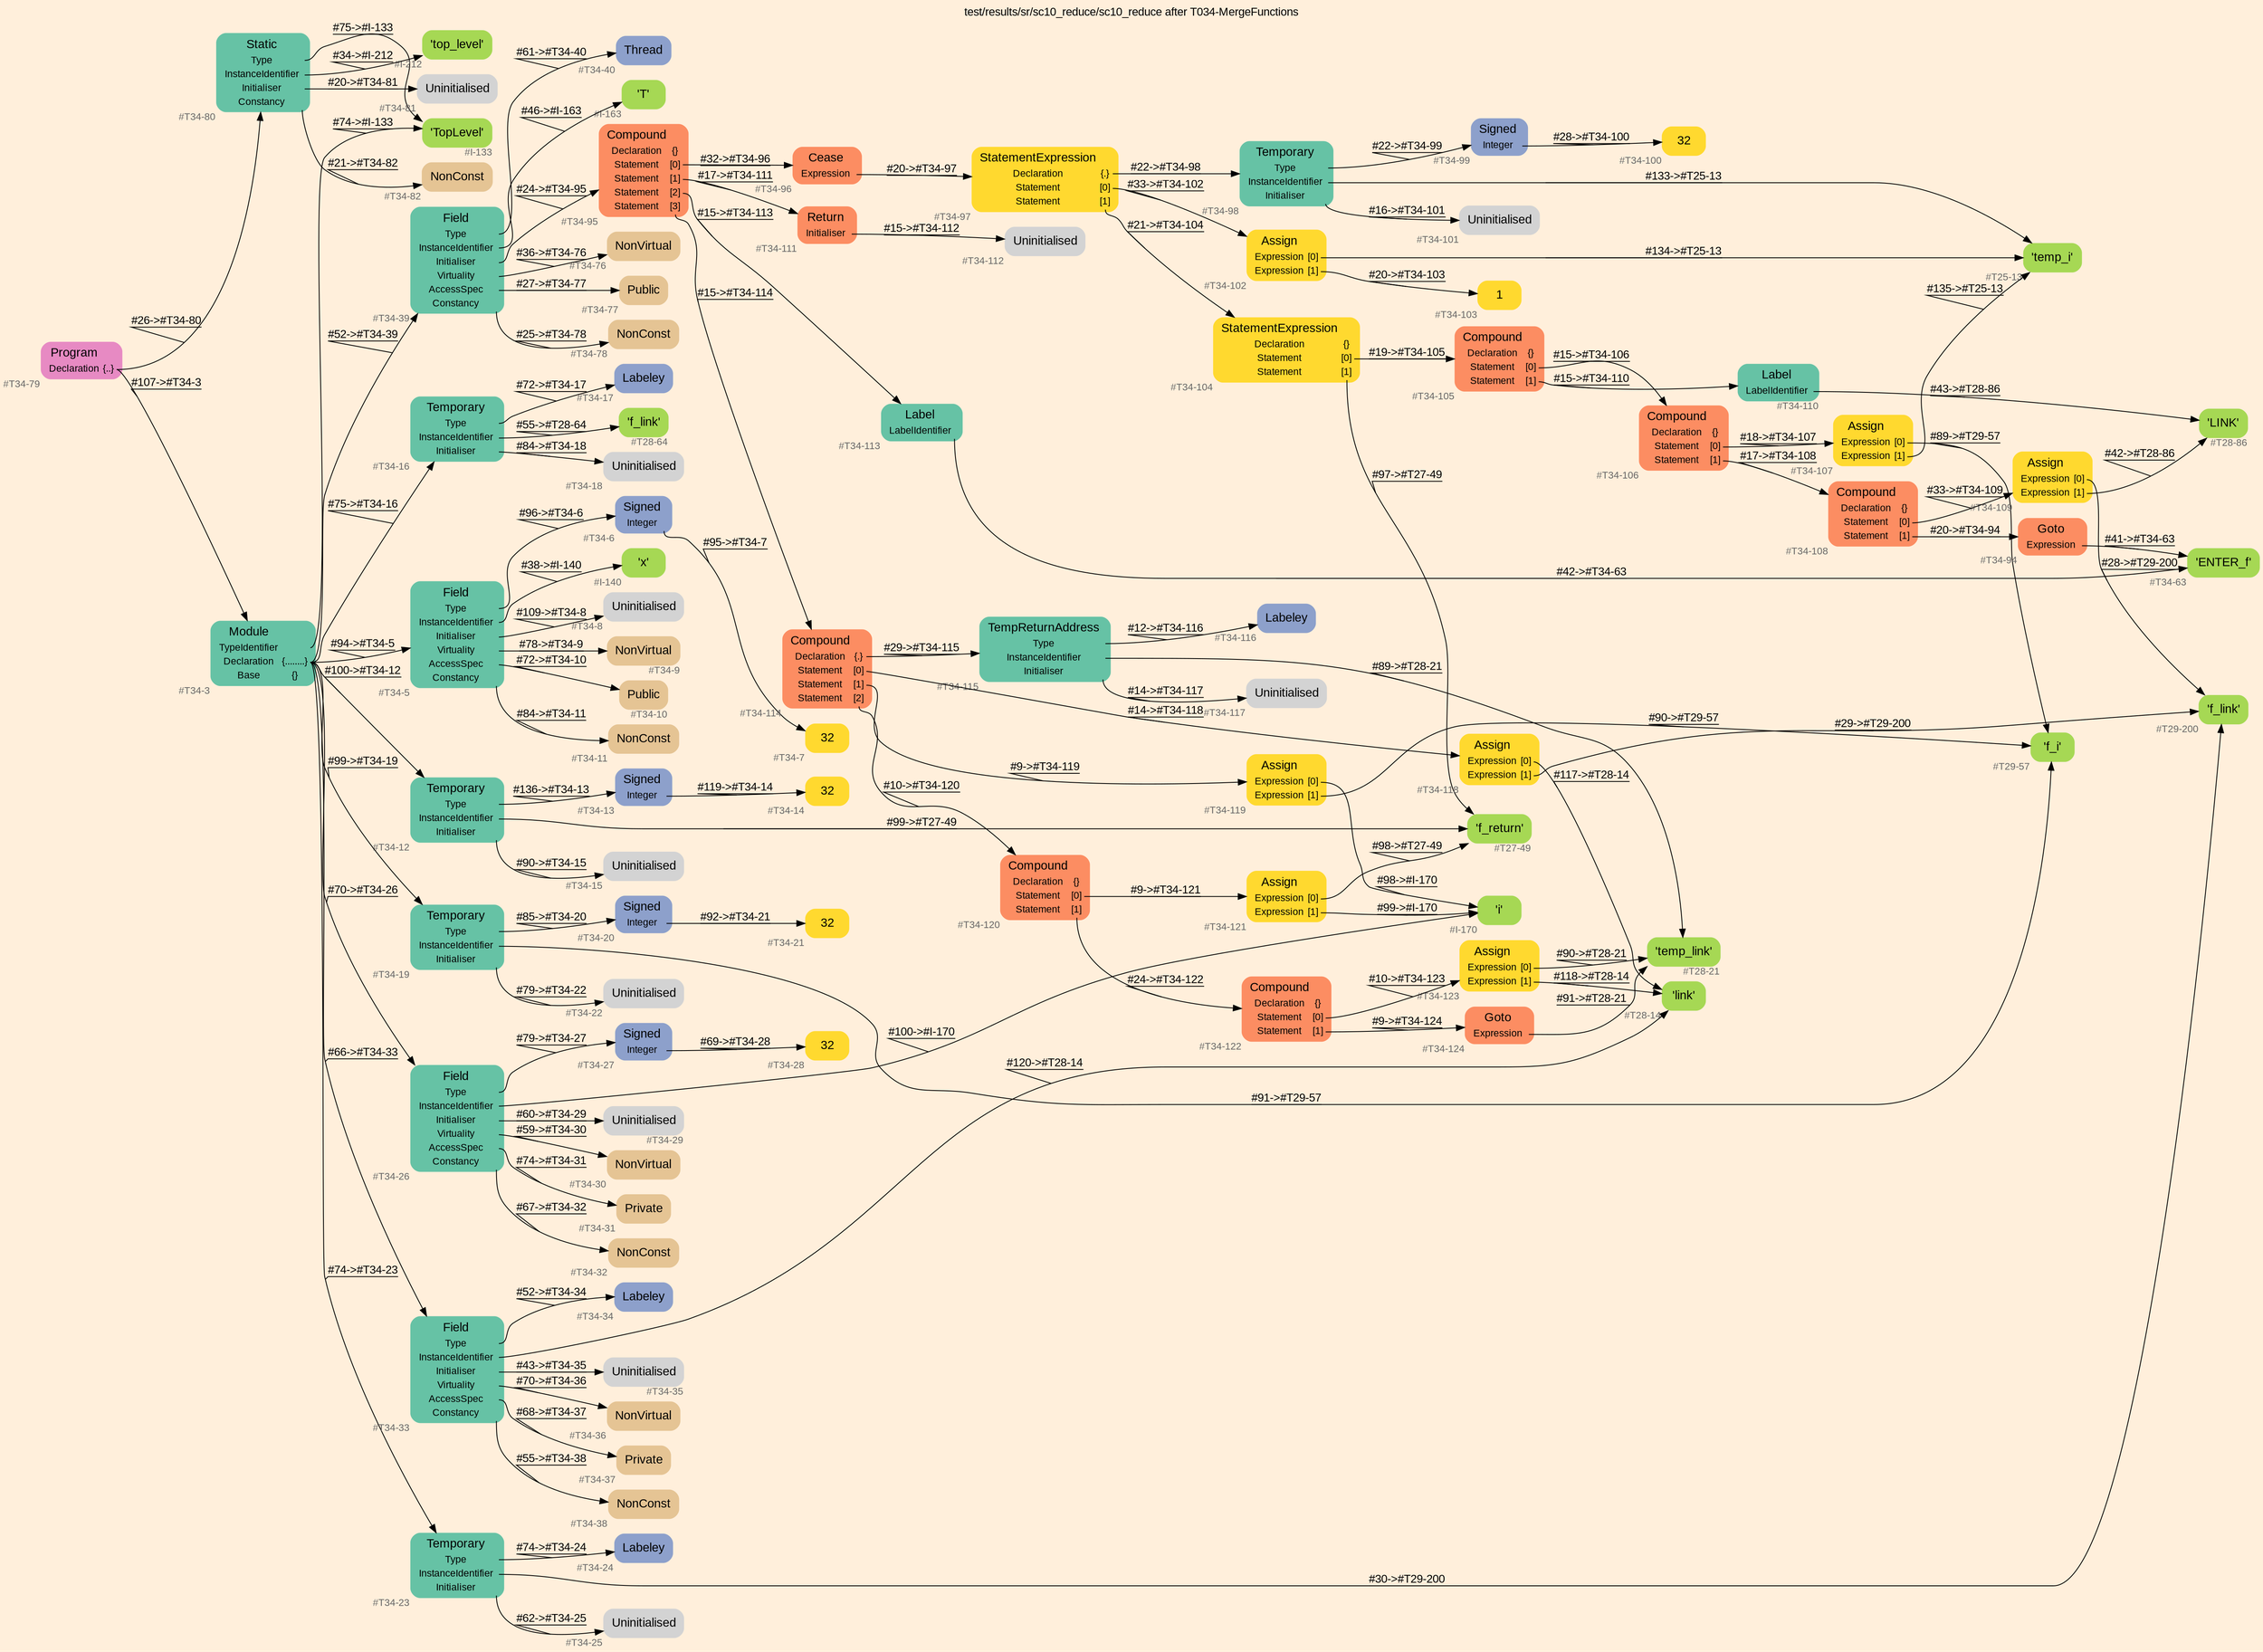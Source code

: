 digraph "test/results/sr/sc10_reduce/sc10_reduce after T034-MergeFunctions" {
label = "test/results/sr/sc10_reduce/sc10_reduce after T034-MergeFunctions"
labelloc = t
graph [
    rankdir = "LR"
    ranksep = 0.3
    bgcolor = antiquewhite1
    color = black
    fontcolor = black
    fontname = "Arial"
];
node [
    fontname = "Arial"
];
edge [
    fontname = "Arial"
];

// -------------------- node figure --------------------
// -------- block #T34-79 ----------
"#T34-79" [
    fillcolor = "/set28/4"
    xlabel = "#T34-79"
    fontsize = "12"
    fontcolor = grey40
    shape = "plaintext"
    label = <<TABLE BORDER="0" CELLBORDER="0" CELLSPACING="0">
     <TR><TD><FONT COLOR="black" POINT-SIZE="15">Program</FONT></TD></TR>
     <TR><TD><FONT COLOR="black" POINT-SIZE="12">Declaration</FONT></TD><TD PORT="port0"><FONT COLOR="black" POINT-SIZE="12">{..}</FONT></TD></TR>
    </TABLE>>
    style = "rounded,filled"
];

// -------- block #T34-3 ----------
"#T34-3" [
    fillcolor = "/set28/1"
    xlabel = "#T34-3"
    fontsize = "12"
    fontcolor = grey40
    shape = "plaintext"
    label = <<TABLE BORDER="0" CELLBORDER="0" CELLSPACING="0">
     <TR><TD><FONT COLOR="black" POINT-SIZE="15">Module</FONT></TD></TR>
     <TR><TD><FONT COLOR="black" POINT-SIZE="12">TypeIdentifier</FONT></TD><TD PORT="port0"></TD></TR>
     <TR><TD><FONT COLOR="black" POINT-SIZE="12">Declaration</FONT></TD><TD PORT="port1"><FONT COLOR="black" POINT-SIZE="12">{........}</FONT></TD></TR>
     <TR><TD><FONT COLOR="black" POINT-SIZE="12">Base</FONT></TD><TD PORT="port2"><FONT COLOR="black" POINT-SIZE="12">{}</FONT></TD></TR>
    </TABLE>>
    style = "rounded,filled"
];

// -------- block #I-133 ----------
"#I-133" [
    fillcolor = "/set28/5"
    xlabel = "#I-133"
    fontsize = "12"
    fontcolor = grey40
    shape = "plaintext"
    label = <<TABLE BORDER="0" CELLBORDER="0" CELLSPACING="0">
     <TR><TD><FONT COLOR="black" POINT-SIZE="15">'TopLevel'</FONT></TD></TR>
    </TABLE>>
    style = "rounded,filled"
];

// -------- block #T34-5 ----------
"#T34-5" [
    fillcolor = "/set28/1"
    xlabel = "#T34-5"
    fontsize = "12"
    fontcolor = grey40
    shape = "plaintext"
    label = <<TABLE BORDER="0" CELLBORDER="0" CELLSPACING="0">
     <TR><TD><FONT COLOR="black" POINT-SIZE="15">Field</FONT></TD></TR>
     <TR><TD><FONT COLOR="black" POINT-SIZE="12">Type</FONT></TD><TD PORT="port0"></TD></TR>
     <TR><TD><FONT COLOR="black" POINT-SIZE="12">InstanceIdentifier</FONT></TD><TD PORT="port1"></TD></TR>
     <TR><TD><FONT COLOR="black" POINT-SIZE="12">Initialiser</FONT></TD><TD PORT="port2"></TD></TR>
     <TR><TD><FONT COLOR="black" POINT-SIZE="12">Virtuality</FONT></TD><TD PORT="port3"></TD></TR>
     <TR><TD><FONT COLOR="black" POINT-SIZE="12">AccessSpec</FONT></TD><TD PORT="port4"></TD></TR>
     <TR><TD><FONT COLOR="black" POINT-SIZE="12">Constancy</FONT></TD><TD PORT="port5"></TD></TR>
    </TABLE>>
    style = "rounded,filled"
];

// -------- block #T34-6 ----------
"#T34-6" [
    fillcolor = "/set28/3"
    xlabel = "#T34-6"
    fontsize = "12"
    fontcolor = grey40
    shape = "plaintext"
    label = <<TABLE BORDER="0" CELLBORDER="0" CELLSPACING="0">
     <TR><TD><FONT COLOR="black" POINT-SIZE="15">Signed</FONT></TD></TR>
     <TR><TD><FONT COLOR="black" POINT-SIZE="12">Integer</FONT></TD><TD PORT="port0"></TD></TR>
    </TABLE>>
    style = "rounded,filled"
];

// -------- block #T34-7 ----------
"#T34-7" [
    fillcolor = "/set28/6"
    xlabel = "#T34-7"
    fontsize = "12"
    fontcolor = grey40
    shape = "plaintext"
    label = <<TABLE BORDER="0" CELLBORDER="0" CELLSPACING="0">
     <TR><TD><FONT COLOR="black" POINT-SIZE="15">32</FONT></TD></TR>
    </TABLE>>
    style = "rounded,filled"
];

// -------- block #I-140 ----------
"#I-140" [
    fillcolor = "/set28/5"
    xlabel = "#I-140"
    fontsize = "12"
    fontcolor = grey40
    shape = "plaintext"
    label = <<TABLE BORDER="0" CELLBORDER="0" CELLSPACING="0">
     <TR><TD><FONT COLOR="black" POINT-SIZE="15">'x'</FONT></TD></TR>
    </TABLE>>
    style = "rounded,filled"
];

// -------- block #T34-8 ----------
"#T34-8" [
    xlabel = "#T34-8"
    fontsize = "12"
    fontcolor = grey40
    shape = "plaintext"
    label = <<TABLE BORDER="0" CELLBORDER="0" CELLSPACING="0">
     <TR><TD><FONT COLOR="black" POINT-SIZE="15">Uninitialised</FONT></TD></TR>
    </TABLE>>
    style = "rounded,filled"
];

// -------- block #T34-9 ----------
"#T34-9" [
    fillcolor = "/set28/7"
    xlabel = "#T34-9"
    fontsize = "12"
    fontcolor = grey40
    shape = "plaintext"
    label = <<TABLE BORDER="0" CELLBORDER="0" CELLSPACING="0">
     <TR><TD><FONT COLOR="black" POINT-SIZE="15">NonVirtual</FONT></TD></TR>
    </TABLE>>
    style = "rounded,filled"
];

// -------- block #T34-10 ----------
"#T34-10" [
    fillcolor = "/set28/7"
    xlabel = "#T34-10"
    fontsize = "12"
    fontcolor = grey40
    shape = "plaintext"
    label = <<TABLE BORDER="0" CELLBORDER="0" CELLSPACING="0">
     <TR><TD><FONT COLOR="black" POINT-SIZE="15">Public</FONT></TD></TR>
    </TABLE>>
    style = "rounded,filled"
];

// -------- block #T34-11 ----------
"#T34-11" [
    fillcolor = "/set28/7"
    xlabel = "#T34-11"
    fontsize = "12"
    fontcolor = grey40
    shape = "plaintext"
    label = <<TABLE BORDER="0" CELLBORDER="0" CELLSPACING="0">
     <TR><TD><FONT COLOR="black" POINT-SIZE="15">NonConst</FONT></TD></TR>
    </TABLE>>
    style = "rounded,filled"
];

// -------- block #T34-12 ----------
"#T34-12" [
    fillcolor = "/set28/1"
    xlabel = "#T34-12"
    fontsize = "12"
    fontcolor = grey40
    shape = "plaintext"
    label = <<TABLE BORDER="0" CELLBORDER="0" CELLSPACING="0">
     <TR><TD><FONT COLOR="black" POINT-SIZE="15">Temporary</FONT></TD></TR>
     <TR><TD><FONT COLOR="black" POINT-SIZE="12">Type</FONT></TD><TD PORT="port0"></TD></TR>
     <TR><TD><FONT COLOR="black" POINT-SIZE="12">InstanceIdentifier</FONT></TD><TD PORT="port1"></TD></TR>
     <TR><TD><FONT COLOR="black" POINT-SIZE="12">Initialiser</FONT></TD><TD PORT="port2"></TD></TR>
    </TABLE>>
    style = "rounded,filled"
];

// -------- block #T34-13 ----------
"#T34-13" [
    fillcolor = "/set28/3"
    xlabel = "#T34-13"
    fontsize = "12"
    fontcolor = grey40
    shape = "plaintext"
    label = <<TABLE BORDER="0" CELLBORDER="0" CELLSPACING="0">
     <TR><TD><FONT COLOR="black" POINT-SIZE="15">Signed</FONT></TD></TR>
     <TR><TD><FONT COLOR="black" POINT-SIZE="12">Integer</FONT></TD><TD PORT="port0"></TD></TR>
    </TABLE>>
    style = "rounded,filled"
];

// -------- block #T34-14 ----------
"#T34-14" [
    fillcolor = "/set28/6"
    xlabel = "#T34-14"
    fontsize = "12"
    fontcolor = grey40
    shape = "plaintext"
    label = <<TABLE BORDER="0" CELLBORDER="0" CELLSPACING="0">
     <TR><TD><FONT COLOR="black" POINT-SIZE="15">32</FONT></TD></TR>
    </TABLE>>
    style = "rounded,filled"
];

// -------- block #T27-49 ----------
"#T27-49" [
    fillcolor = "/set28/5"
    xlabel = "#T27-49"
    fontsize = "12"
    fontcolor = grey40
    shape = "plaintext"
    label = <<TABLE BORDER="0" CELLBORDER="0" CELLSPACING="0">
     <TR><TD><FONT COLOR="black" POINT-SIZE="15">'f_return'</FONT></TD></TR>
    </TABLE>>
    style = "rounded,filled"
];

// -------- block #T34-15 ----------
"#T34-15" [
    xlabel = "#T34-15"
    fontsize = "12"
    fontcolor = grey40
    shape = "plaintext"
    label = <<TABLE BORDER="0" CELLBORDER="0" CELLSPACING="0">
     <TR><TD><FONT COLOR="black" POINT-SIZE="15">Uninitialised</FONT></TD></TR>
    </TABLE>>
    style = "rounded,filled"
];

// -------- block #T34-16 ----------
"#T34-16" [
    fillcolor = "/set28/1"
    xlabel = "#T34-16"
    fontsize = "12"
    fontcolor = grey40
    shape = "plaintext"
    label = <<TABLE BORDER="0" CELLBORDER="0" CELLSPACING="0">
     <TR><TD><FONT COLOR="black" POINT-SIZE="15">Temporary</FONT></TD></TR>
     <TR><TD><FONT COLOR="black" POINT-SIZE="12">Type</FONT></TD><TD PORT="port0"></TD></TR>
     <TR><TD><FONT COLOR="black" POINT-SIZE="12">InstanceIdentifier</FONT></TD><TD PORT="port1"></TD></TR>
     <TR><TD><FONT COLOR="black" POINT-SIZE="12">Initialiser</FONT></TD><TD PORT="port2"></TD></TR>
    </TABLE>>
    style = "rounded,filled"
];

// -------- block #T34-17 ----------
"#T34-17" [
    fillcolor = "/set28/3"
    xlabel = "#T34-17"
    fontsize = "12"
    fontcolor = grey40
    shape = "plaintext"
    label = <<TABLE BORDER="0" CELLBORDER="0" CELLSPACING="0">
     <TR><TD><FONT COLOR="black" POINT-SIZE="15">Labeley</FONT></TD></TR>
    </TABLE>>
    style = "rounded,filled"
];

// -------- block #T28-64 ----------
"#T28-64" [
    fillcolor = "/set28/5"
    xlabel = "#T28-64"
    fontsize = "12"
    fontcolor = grey40
    shape = "plaintext"
    label = <<TABLE BORDER="0" CELLBORDER="0" CELLSPACING="0">
     <TR><TD><FONT COLOR="black" POINT-SIZE="15">'f_link'</FONT></TD></TR>
    </TABLE>>
    style = "rounded,filled"
];

// -------- block #T34-18 ----------
"#T34-18" [
    xlabel = "#T34-18"
    fontsize = "12"
    fontcolor = grey40
    shape = "plaintext"
    label = <<TABLE BORDER="0" CELLBORDER="0" CELLSPACING="0">
     <TR><TD><FONT COLOR="black" POINT-SIZE="15">Uninitialised</FONT></TD></TR>
    </TABLE>>
    style = "rounded,filled"
];

// -------- block #T34-19 ----------
"#T34-19" [
    fillcolor = "/set28/1"
    xlabel = "#T34-19"
    fontsize = "12"
    fontcolor = grey40
    shape = "plaintext"
    label = <<TABLE BORDER="0" CELLBORDER="0" CELLSPACING="0">
     <TR><TD><FONT COLOR="black" POINT-SIZE="15">Temporary</FONT></TD></TR>
     <TR><TD><FONT COLOR="black" POINT-SIZE="12">Type</FONT></TD><TD PORT="port0"></TD></TR>
     <TR><TD><FONT COLOR="black" POINT-SIZE="12">InstanceIdentifier</FONT></TD><TD PORT="port1"></TD></TR>
     <TR><TD><FONT COLOR="black" POINT-SIZE="12">Initialiser</FONT></TD><TD PORT="port2"></TD></TR>
    </TABLE>>
    style = "rounded,filled"
];

// -------- block #T34-20 ----------
"#T34-20" [
    fillcolor = "/set28/3"
    xlabel = "#T34-20"
    fontsize = "12"
    fontcolor = grey40
    shape = "plaintext"
    label = <<TABLE BORDER="0" CELLBORDER="0" CELLSPACING="0">
     <TR><TD><FONT COLOR="black" POINT-SIZE="15">Signed</FONT></TD></TR>
     <TR><TD><FONT COLOR="black" POINT-SIZE="12">Integer</FONT></TD><TD PORT="port0"></TD></TR>
    </TABLE>>
    style = "rounded,filled"
];

// -------- block #T34-21 ----------
"#T34-21" [
    fillcolor = "/set28/6"
    xlabel = "#T34-21"
    fontsize = "12"
    fontcolor = grey40
    shape = "plaintext"
    label = <<TABLE BORDER="0" CELLBORDER="0" CELLSPACING="0">
     <TR><TD><FONT COLOR="black" POINT-SIZE="15">32</FONT></TD></TR>
    </TABLE>>
    style = "rounded,filled"
];

// -------- block #T29-57 ----------
"#T29-57" [
    fillcolor = "/set28/5"
    xlabel = "#T29-57"
    fontsize = "12"
    fontcolor = grey40
    shape = "plaintext"
    label = <<TABLE BORDER="0" CELLBORDER="0" CELLSPACING="0">
     <TR><TD><FONT COLOR="black" POINT-SIZE="15">'f_i'</FONT></TD></TR>
    </TABLE>>
    style = "rounded,filled"
];

// -------- block #T34-22 ----------
"#T34-22" [
    xlabel = "#T34-22"
    fontsize = "12"
    fontcolor = grey40
    shape = "plaintext"
    label = <<TABLE BORDER="0" CELLBORDER="0" CELLSPACING="0">
     <TR><TD><FONT COLOR="black" POINT-SIZE="15">Uninitialised</FONT></TD></TR>
    </TABLE>>
    style = "rounded,filled"
];

// -------- block #T34-23 ----------
"#T34-23" [
    fillcolor = "/set28/1"
    xlabel = "#T34-23"
    fontsize = "12"
    fontcolor = grey40
    shape = "plaintext"
    label = <<TABLE BORDER="0" CELLBORDER="0" CELLSPACING="0">
     <TR><TD><FONT COLOR="black" POINT-SIZE="15">Temporary</FONT></TD></TR>
     <TR><TD><FONT COLOR="black" POINT-SIZE="12">Type</FONT></TD><TD PORT="port0"></TD></TR>
     <TR><TD><FONT COLOR="black" POINT-SIZE="12">InstanceIdentifier</FONT></TD><TD PORT="port1"></TD></TR>
     <TR><TD><FONT COLOR="black" POINT-SIZE="12">Initialiser</FONT></TD><TD PORT="port2"></TD></TR>
    </TABLE>>
    style = "rounded,filled"
];

// -------- block #T34-24 ----------
"#T34-24" [
    fillcolor = "/set28/3"
    xlabel = "#T34-24"
    fontsize = "12"
    fontcolor = grey40
    shape = "plaintext"
    label = <<TABLE BORDER="0" CELLBORDER="0" CELLSPACING="0">
     <TR><TD><FONT COLOR="black" POINT-SIZE="15">Labeley</FONT></TD></TR>
    </TABLE>>
    style = "rounded,filled"
];

// -------- block #T29-200 ----------
"#T29-200" [
    fillcolor = "/set28/5"
    xlabel = "#T29-200"
    fontsize = "12"
    fontcolor = grey40
    shape = "plaintext"
    label = <<TABLE BORDER="0" CELLBORDER="0" CELLSPACING="0">
     <TR><TD><FONT COLOR="black" POINT-SIZE="15">'f_link'</FONT></TD></TR>
    </TABLE>>
    style = "rounded,filled"
];

// -------- block #T34-25 ----------
"#T34-25" [
    xlabel = "#T34-25"
    fontsize = "12"
    fontcolor = grey40
    shape = "plaintext"
    label = <<TABLE BORDER="0" CELLBORDER="0" CELLSPACING="0">
     <TR><TD><FONT COLOR="black" POINT-SIZE="15">Uninitialised</FONT></TD></TR>
    </TABLE>>
    style = "rounded,filled"
];

// -------- block #T34-26 ----------
"#T34-26" [
    fillcolor = "/set28/1"
    xlabel = "#T34-26"
    fontsize = "12"
    fontcolor = grey40
    shape = "plaintext"
    label = <<TABLE BORDER="0" CELLBORDER="0" CELLSPACING="0">
     <TR><TD><FONT COLOR="black" POINT-SIZE="15">Field</FONT></TD></TR>
     <TR><TD><FONT COLOR="black" POINT-SIZE="12">Type</FONT></TD><TD PORT="port0"></TD></TR>
     <TR><TD><FONT COLOR="black" POINT-SIZE="12">InstanceIdentifier</FONT></TD><TD PORT="port1"></TD></TR>
     <TR><TD><FONT COLOR="black" POINT-SIZE="12">Initialiser</FONT></TD><TD PORT="port2"></TD></TR>
     <TR><TD><FONT COLOR="black" POINT-SIZE="12">Virtuality</FONT></TD><TD PORT="port3"></TD></TR>
     <TR><TD><FONT COLOR="black" POINT-SIZE="12">AccessSpec</FONT></TD><TD PORT="port4"></TD></TR>
     <TR><TD><FONT COLOR="black" POINT-SIZE="12">Constancy</FONT></TD><TD PORT="port5"></TD></TR>
    </TABLE>>
    style = "rounded,filled"
];

// -------- block #T34-27 ----------
"#T34-27" [
    fillcolor = "/set28/3"
    xlabel = "#T34-27"
    fontsize = "12"
    fontcolor = grey40
    shape = "plaintext"
    label = <<TABLE BORDER="0" CELLBORDER="0" CELLSPACING="0">
     <TR><TD><FONT COLOR="black" POINT-SIZE="15">Signed</FONT></TD></TR>
     <TR><TD><FONT COLOR="black" POINT-SIZE="12">Integer</FONT></TD><TD PORT="port0"></TD></TR>
    </TABLE>>
    style = "rounded,filled"
];

// -------- block #T34-28 ----------
"#T34-28" [
    fillcolor = "/set28/6"
    xlabel = "#T34-28"
    fontsize = "12"
    fontcolor = grey40
    shape = "plaintext"
    label = <<TABLE BORDER="0" CELLBORDER="0" CELLSPACING="0">
     <TR><TD><FONT COLOR="black" POINT-SIZE="15">32</FONT></TD></TR>
    </TABLE>>
    style = "rounded,filled"
];

// -------- block #I-170 ----------
"#I-170" [
    fillcolor = "/set28/5"
    xlabel = "#I-170"
    fontsize = "12"
    fontcolor = grey40
    shape = "plaintext"
    label = <<TABLE BORDER="0" CELLBORDER="0" CELLSPACING="0">
     <TR><TD><FONT COLOR="black" POINT-SIZE="15">'i'</FONT></TD></TR>
    </TABLE>>
    style = "rounded,filled"
];

// -------- block #T34-29 ----------
"#T34-29" [
    xlabel = "#T34-29"
    fontsize = "12"
    fontcolor = grey40
    shape = "plaintext"
    label = <<TABLE BORDER="0" CELLBORDER="0" CELLSPACING="0">
     <TR><TD><FONT COLOR="black" POINT-SIZE="15">Uninitialised</FONT></TD></TR>
    </TABLE>>
    style = "rounded,filled"
];

// -------- block #T34-30 ----------
"#T34-30" [
    fillcolor = "/set28/7"
    xlabel = "#T34-30"
    fontsize = "12"
    fontcolor = grey40
    shape = "plaintext"
    label = <<TABLE BORDER="0" CELLBORDER="0" CELLSPACING="0">
     <TR><TD><FONT COLOR="black" POINT-SIZE="15">NonVirtual</FONT></TD></TR>
    </TABLE>>
    style = "rounded,filled"
];

// -------- block #T34-31 ----------
"#T34-31" [
    fillcolor = "/set28/7"
    xlabel = "#T34-31"
    fontsize = "12"
    fontcolor = grey40
    shape = "plaintext"
    label = <<TABLE BORDER="0" CELLBORDER="0" CELLSPACING="0">
     <TR><TD><FONT COLOR="black" POINT-SIZE="15">Private</FONT></TD></TR>
    </TABLE>>
    style = "rounded,filled"
];

// -------- block #T34-32 ----------
"#T34-32" [
    fillcolor = "/set28/7"
    xlabel = "#T34-32"
    fontsize = "12"
    fontcolor = grey40
    shape = "plaintext"
    label = <<TABLE BORDER="0" CELLBORDER="0" CELLSPACING="0">
     <TR><TD><FONT COLOR="black" POINT-SIZE="15">NonConst</FONT></TD></TR>
    </TABLE>>
    style = "rounded,filled"
];

// -------- block #T34-33 ----------
"#T34-33" [
    fillcolor = "/set28/1"
    xlabel = "#T34-33"
    fontsize = "12"
    fontcolor = grey40
    shape = "plaintext"
    label = <<TABLE BORDER="0" CELLBORDER="0" CELLSPACING="0">
     <TR><TD><FONT COLOR="black" POINT-SIZE="15">Field</FONT></TD></TR>
     <TR><TD><FONT COLOR="black" POINT-SIZE="12">Type</FONT></TD><TD PORT="port0"></TD></TR>
     <TR><TD><FONT COLOR="black" POINT-SIZE="12">InstanceIdentifier</FONT></TD><TD PORT="port1"></TD></TR>
     <TR><TD><FONT COLOR="black" POINT-SIZE="12">Initialiser</FONT></TD><TD PORT="port2"></TD></TR>
     <TR><TD><FONT COLOR="black" POINT-SIZE="12">Virtuality</FONT></TD><TD PORT="port3"></TD></TR>
     <TR><TD><FONT COLOR="black" POINT-SIZE="12">AccessSpec</FONT></TD><TD PORT="port4"></TD></TR>
     <TR><TD><FONT COLOR="black" POINT-SIZE="12">Constancy</FONT></TD><TD PORT="port5"></TD></TR>
    </TABLE>>
    style = "rounded,filled"
];

// -------- block #T34-34 ----------
"#T34-34" [
    fillcolor = "/set28/3"
    xlabel = "#T34-34"
    fontsize = "12"
    fontcolor = grey40
    shape = "plaintext"
    label = <<TABLE BORDER="0" CELLBORDER="0" CELLSPACING="0">
     <TR><TD><FONT COLOR="black" POINT-SIZE="15">Labeley</FONT></TD></TR>
    </TABLE>>
    style = "rounded,filled"
];

// -------- block #T28-14 ----------
"#T28-14" [
    fillcolor = "/set28/5"
    xlabel = "#T28-14"
    fontsize = "12"
    fontcolor = grey40
    shape = "plaintext"
    label = <<TABLE BORDER="0" CELLBORDER="0" CELLSPACING="0">
     <TR><TD><FONT COLOR="black" POINT-SIZE="15">'link'</FONT></TD></TR>
    </TABLE>>
    style = "rounded,filled"
];

// -------- block #T34-35 ----------
"#T34-35" [
    xlabel = "#T34-35"
    fontsize = "12"
    fontcolor = grey40
    shape = "plaintext"
    label = <<TABLE BORDER="0" CELLBORDER="0" CELLSPACING="0">
     <TR><TD><FONT COLOR="black" POINT-SIZE="15">Uninitialised</FONT></TD></TR>
    </TABLE>>
    style = "rounded,filled"
];

// -------- block #T34-36 ----------
"#T34-36" [
    fillcolor = "/set28/7"
    xlabel = "#T34-36"
    fontsize = "12"
    fontcolor = grey40
    shape = "plaintext"
    label = <<TABLE BORDER="0" CELLBORDER="0" CELLSPACING="0">
     <TR><TD><FONT COLOR="black" POINT-SIZE="15">NonVirtual</FONT></TD></TR>
    </TABLE>>
    style = "rounded,filled"
];

// -------- block #T34-37 ----------
"#T34-37" [
    fillcolor = "/set28/7"
    xlabel = "#T34-37"
    fontsize = "12"
    fontcolor = grey40
    shape = "plaintext"
    label = <<TABLE BORDER="0" CELLBORDER="0" CELLSPACING="0">
     <TR><TD><FONT COLOR="black" POINT-SIZE="15">Private</FONT></TD></TR>
    </TABLE>>
    style = "rounded,filled"
];

// -------- block #T34-38 ----------
"#T34-38" [
    fillcolor = "/set28/7"
    xlabel = "#T34-38"
    fontsize = "12"
    fontcolor = grey40
    shape = "plaintext"
    label = <<TABLE BORDER="0" CELLBORDER="0" CELLSPACING="0">
     <TR><TD><FONT COLOR="black" POINT-SIZE="15">NonConst</FONT></TD></TR>
    </TABLE>>
    style = "rounded,filled"
];

// -------- block #T34-39 ----------
"#T34-39" [
    fillcolor = "/set28/1"
    xlabel = "#T34-39"
    fontsize = "12"
    fontcolor = grey40
    shape = "plaintext"
    label = <<TABLE BORDER="0" CELLBORDER="0" CELLSPACING="0">
     <TR><TD><FONT COLOR="black" POINT-SIZE="15">Field</FONT></TD></TR>
     <TR><TD><FONT COLOR="black" POINT-SIZE="12">Type</FONT></TD><TD PORT="port0"></TD></TR>
     <TR><TD><FONT COLOR="black" POINT-SIZE="12">InstanceIdentifier</FONT></TD><TD PORT="port1"></TD></TR>
     <TR><TD><FONT COLOR="black" POINT-SIZE="12">Initialiser</FONT></TD><TD PORT="port2"></TD></TR>
     <TR><TD><FONT COLOR="black" POINT-SIZE="12">Virtuality</FONT></TD><TD PORT="port3"></TD></TR>
     <TR><TD><FONT COLOR="black" POINT-SIZE="12">AccessSpec</FONT></TD><TD PORT="port4"></TD></TR>
     <TR><TD><FONT COLOR="black" POINT-SIZE="12">Constancy</FONT></TD><TD PORT="port5"></TD></TR>
    </TABLE>>
    style = "rounded,filled"
];

// -------- block #T34-40 ----------
"#T34-40" [
    fillcolor = "/set28/3"
    xlabel = "#T34-40"
    fontsize = "12"
    fontcolor = grey40
    shape = "plaintext"
    label = <<TABLE BORDER="0" CELLBORDER="0" CELLSPACING="0">
     <TR><TD><FONT COLOR="black" POINT-SIZE="15">Thread</FONT></TD></TR>
    </TABLE>>
    style = "rounded,filled"
];

// -------- block #I-163 ----------
"#I-163" [
    fillcolor = "/set28/5"
    xlabel = "#I-163"
    fontsize = "12"
    fontcolor = grey40
    shape = "plaintext"
    label = <<TABLE BORDER="0" CELLBORDER="0" CELLSPACING="0">
     <TR><TD><FONT COLOR="black" POINT-SIZE="15">'T'</FONT></TD></TR>
    </TABLE>>
    style = "rounded,filled"
];

// -------- block #T34-95 ----------
"#T34-95" [
    fillcolor = "/set28/2"
    xlabel = "#T34-95"
    fontsize = "12"
    fontcolor = grey40
    shape = "plaintext"
    label = <<TABLE BORDER="0" CELLBORDER="0" CELLSPACING="0">
     <TR><TD><FONT COLOR="black" POINT-SIZE="15">Compound</FONT></TD></TR>
     <TR><TD><FONT COLOR="black" POINT-SIZE="12">Declaration</FONT></TD><TD PORT="port0"><FONT COLOR="black" POINT-SIZE="12">{}</FONT></TD></TR>
     <TR><TD><FONT COLOR="black" POINT-SIZE="12">Statement</FONT></TD><TD PORT="port1"><FONT COLOR="black" POINT-SIZE="12">[0]</FONT></TD></TR>
     <TR><TD><FONT COLOR="black" POINT-SIZE="12">Statement</FONT></TD><TD PORT="port2"><FONT COLOR="black" POINT-SIZE="12">[1]</FONT></TD></TR>
     <TR><TD><FONT COLOR="black" POINT-SIZE="12">Statement</FONT></TD><TD PORT="port3"><FONT COLOR="black" POINT-SIZE="12">[2]</FONT></TD></TR>
     <TR><TD><FONT COLOR="black" POINT-SIZE="12">Statement</FONT></TD><TD PORT="port4"><FONT COLOR="black" POINT-SIZE="12">[3]</FONT></TD></TR>
    </TABLE>>
    style = "rounded,filled"
];

// -------- block #T34-96 ----------
"#T34-96" [
    fillcolor = "/set28/2"
    xlabel = "#T34-96"
    fontsize = "12"
    fontcolor = grey40
    shape = "plaintext"
    label = <<TABLE BORDER="0" CELLBORDER="0" CELLSPACING="0">
     <TR><TD><FONT COLOR="black" POINT-SIZE="15">Cease</FONT></TD></TR>
     <TR><TD><FONT COLOR="black" POINT-SIZE="12">Expression</FONT></TD><TD PORT="port0"></TD></TR>
    </TABLE>>
    style = "rounded,filled"
];

// -------- block #T34-97 ----------
"#T34-97" [
    fillcolor = "/set28/6"
    xlabel = "#T34-97"
    fontsize = "12"
    fontcolor = grey40
    shape = "plaintext"
    label = <<TABLE BORDER="0" CELLBORDER="0" CELLSPACING="0">
     <TR><TD><FONT COLOR="black" POINT-SIZE="15">StatementExpression</FONT></TD></TR>
     <TR><TD><FONT COLOR="black" POINT-SIZE="12">Declaration</FONT></TD><TD PORT="port0"><FONT COLOR="black" POINT-SIZE="12">{.}</FONT></TD></TR>
     <TR><TD><FONT COLOR="black" POINT-SIZE="12">Statement</FONT></TD><TD PORT="port1"><FONT COLOR="black" POINT-SIZE="12">[0]</FONT></TD></TR>
     <TR><TD><FONT COLOR="black" POINT-SIZE="12">Statement</FONT></TD><TD PORT="port2"><FONT COLOR="black" POINT-SIZE="12">[1]</FONT></TD></TR>
    </TABLE>>
    style = "rounded,filled"
];

// -------- block #T34-98 ----------
"#T34-98" [
    fillcolor = "/set28/1"
    xlabel = "#T34-98"
    fontsize = "12"
    fontcolor = grey40
    shape = "plaintext"
    label = <<TABLE BORDER="0" CELLBORDER="0" CELLSPACING="0">
     <TR><TD><FONT COLOR="black" POINT-SIZE="15">Temporary</FONT></TD></TR>
     <TR><TD><FONT COLOR="black" POINT-SIZE="12">Type</FONT></TD><TD PORT="port0"></TD></TR>
     <TR><TD><FONT COLOR="black" POINT-SIZE="12">InstanceIdentifier</FONT></TD><TD PORT="port1"></TD></TR>
     <TR><TD><FONT COLOR="black" POINT-SIZE="12">Initialiser</FONT></TD><TD PORT="port2"></TD></TR>
    </TABLE>>
    style = "rounded,filled"
];

// -------- block #T34-99 ----------
"#T34-99" [
    fillcolor = "/set28/3"
    xlabel = "#T34-99"
    fontsize = "12"
    fontcolor = grey40
    shape = "plaintext"
    label = <<TABLE BORDER="0" CELLBORDER="0" CELLSPACING="0">
     <TR><TD><FONT COLOR="black" POINT-SIZE="15">Signed</FONT></TD></TR>
     <TR><TD><FONT COLOR="black" POINT-SIZE="12">Integer</FONT></TD><TD PORT="port0"></TD></TR>
    </TABLE>>
    style = "rounded,filled"
];

// -------- block #T34-100 ----------
"#T34-100" [
    fillcolor = "/set28/6"
    xlabel = "#T34-100"
    fontsize = "12"
    fontcolor = grey40
    shape = "plaintext"
    label = <<TABLE BORDER="0" CELLBORDER="0" CELLSPACING="0">
     <TR><TD><FONT COLOR="black" POINT-SIZE="15">32</FONT></TD></TR>
    </TABLE>>
    style = "rounded,filled"
];

// -------- block #T25-13 ----------
"#T25-13" [
    fillcolor = "/set28/5"
    xlabel = "#T25-13"
    fontsize = "12"
    fontcolor = grey40
    shape = "plaintext"
    label = <<TABLE BORDER="0" CELLBORDER="0" CELLSPACING="0">
     <TR><TD><FONT COLOR="black" POINT-SIZE="15">'temp_i'</FONT></TD></TR>
    </TABLE>>
    style = "rounded,filled"
];

// -------- block #T34-101 ----------
"#T34-101" [
    xlabel = "#T34-101"
    fontsize = "12"
    fontcolor = grey40
    shape = "plaintext"
    label = <<TABLE BORDER="0" CELLBORDER="0" CELLSPACING="0">
     <TR><TD><FONT COLOR="black" POINT-SIZE="15">Uninitialised</FONT></TD></TR>
    </TABLE>>
    style = "rounded,filled"
];

// -------- block #T34-102 ----------
"#T34-102" [
    fillcolor = "/set28/6"
    xlabel = "#T34-102"
    fontsize = "12"
    fontcolor = grey40
    shape = "plaintext"
    label = <<TABLE BORDER="0" CELLBORDER="0" CELLSPACING="0">
     <TR><TD><FONT COLOR="black" POINT-SIZE="15">Assign</FONT></TD></TR>
     <TR><TD><FONT COLOR="black" POINT-SIZE="12">Expression</FONT></TD><TD PORT="port0"><FONT COLOR="black" POINT-SIZE="12">[0]</FONT></TD></TR>
     <TR><TD><FONT COLOR="black" POINT-SIZE="12">Expression</FONT></TD><TD PORT="port1"><FONT COLOR="black" POINT-SIZE="12">[1]</FONT></TD></TR>
    </TABLE>>
    style = "rounded,filled"
];

// -------- block #T34-103 ----------
"#T34-103" [
    fillcolor = "/set28/6"
    xlabel = "#T34-103"
    fontsize = "12"
    fontcolor = grey40
    shape = "plaintext"
    label = <<TABLE BORDER="0" CELLBORDER="0" CELLSPACING="0">
     <TR><TD><FONT COLOR="black" POINT-SIZE="15">1</FONT></TD></TR>
    </TABLE>>
    style = "rounded,filled"
];

// -------- block #T34-104 ----------
"#T34-104" [
    fillcolor = "/set28/6"
    xlabel = "#T34-104"
    fontsize = "12"
    fontcolor = grey40
    shape = "plaintext"
    label = <<TABLE BORDER="0" CELLBORDER="0" CELLSPACING="0">
     <TR><TD><FONT COLOR="black" POINT-SIZE="15">StatementExpression</FONT></TD></TR>
     <TR><TD><FONT COLOR="black" POINT-SIZE="12">Declaration</FONT></TD><TD PORT="port0"><FONT COLOR="black" POINT-SIZE="12">{}</FONT></TD></TR>
     <TR><TD><FONT COLOR="black" POINT-SIZE="12">Statement</FONT></TD><TD PORT="port1"><FONT COLOR="black" POINT-SIZE="12">[0]</FONT></TD></TR>
     <TR><TD><FONT COLOR="black" POINT-SIZE="12">Statement</FONT></TD><TD PORT="port2"><FONT COLOR="black" POINT-SIZE="12">[1]</FONT></TD></TR>
    </TABLE>>
    style = "rounded,filled"
];

// -------- block #T34-105 ----------
"#T34-105" [
    fillcolor = "/set28/2"
    xlabel = "#T34-105"
    fontsize = "12"
    fontcolor = grey40
    shape = "plaintext"
    label = <<TABLE BORDER="0" CELLBORDER="0" CELLSPACING="0">
     <TR><TD><FONT COLOR="black" POINT-SIZE="15">Compound</FONT></TD></TR>
     <TR><TD><FONT COLOR="black" POINT-SIZE="12">Declaration</FONT></TD><TD PORT="port0"><FONT COLOR="black" POINT-SIZE="12">{}</FONT></TD></TR>
     <TR><TD><FONT COLOR="black" POINT-SIZE="12">Statement</FONT></TD><TD PORT="port1"><FONT COLOR="black" POINT-SIZE="12">[0]</FONT></TD></TR>
     <TR><TD><FONT COLOR="black" POINT-SIZE="12">Statement</FONT></TD><TD PORT="port2"><FONT COLOR="black" POINT-SIZE="12">[1]</FONT></TD></TR>
    </TABLE>>
    style = "rounded,filled"
];

// -------- block #T34-106 ----------
"#T34-106" [
    fillcolor = "/set28/2"
    xlabel = "#T34-106"
    fontsize = "12"
    fontcolor = grey40
    shape = "plaintext"
    label = <<TABLE BORDER="0" CELLBORDER="0" CELLSPACING="0">
     <TR><TD><FONT COLOR="black" POINT-SIZE="15">Compound</FONT></TD></TR>
     <TR><TD><FONT COLOR="black" POINT-SIZE="12">Declaration</FONT></TD><TD PORT="port0"><FONT COLOR="black" POINT-SIZE="12">{}</FONT></TD></TR>
     <TR><TD><FONT COLOR="black" POINT-SIZE="12">Statement</FONT></TD><TD PORT="port1"><FONT COLOR="black" POINT-SIZE="12">[0]</FONT></TD></TR>
     <TR><TD><FONT COLOR="black" POINT-SIZE="12">Statement</FONT></TD><TD PORT="port2"><FONT COLOR="black" POINT-SIZE="12">[1]</FONT></TD></TR>
    </TABLE>>
    style = "rounded,filled"
];

// -------- block #T34-107 ----------
"#T34-107" [
    fillcolor = "/set28/6"
    xlabel = "#T34-107"
    fontsize = "12"
    fontcolor = grey40
    shape = "plaintext"
    label = <<TABLE BORDER="0" CELLBORDER="0" CELLSPACING="0">
     <TR><TD><FONT COLOR="black" POINT-SIZE="15">Assign</FONT></TD></TR>
     <TR><TD><FONT COLOR="black" POINT-SIZE="12">Expression</FONT></TD><TD PORT="port0"><FONT COLOR="black" POINT-SIZE="12">[0]</FONT></TD></TR>
     <TR><TD><FONT COLOR="black" POINT-SIZE="12">Expression</FONT></TD><TD PORT="port1"><FONT COLOR="black" POINT-SIZE="12">[1]</FONT></TD></TR>
    </TABLE>>
    style = "rounded,filled"
];

// -------- block #T34-108 ----------
"#T34-108" [
    fillcolor = "/set28/2"
    xlabel = "#T34-108"
    fontsize = "12"
    fontcolor = grey40
    shape = "plaintext"
    label = <<TABLE BORDER="0" CELLBORDER="0" CELLSPACING="0">
     <TR><TD><FONT COLOR="black" POINT-SIZE="15">Compound</FONT></TD></TR>
     <TR><TD><FONT COLOR="black" POINT-SIZE="12">Declaration</FONT></TD><TD PORT="port0"><FONT COLOR="black" POINT-SIZE="12">{}</FONT></TD></TR>
     <TR><TD><FONT COLOR="black" POINT-SIZE="12">Statement</FONT></TD><TD PORT="port1"><FONT COLOR="black" POINT-SIZE="12">[0]</FONT></TD></TR>
     <TR><TD><FONT COLOR="black" POINT-SIZE="12">Statement</FONT></TD><TD PORT="port2"><FONT COLOR="black" POINT-SIZE="12">[1]</FONT></TD></TR>
    </TABLE>>
    style = "rounded,filled"
];

// -------- block #T34-109 ----------
"#T34-109" [
    fillcolor = "/set28/6"
    xlabel = "#T34-109"
    fontsize = "12"
    fontcolor = grey40
    shape = "plaintext"
    label = <<TABLE BORDER="0" CELLBORDER="0" CELLSPACING="0">
     <TR><TD><FONT COLOR="black" POINT-SIZE="15">Assign</FONT></TD></TR>
     <TR><TD><FONT COLOR="black" POINT-SIZE="12">Expression</FONT></TD><TD PORT="port0"><FONT COLOR="black" POINT-SIZE="12">[0]</FONT></TD></TR>
     <TR><TD><FONT COLOR="black" POINT-SIZE="12">Expression</FONT></TD><TD PORT="port1"><FONT COLOR="black" POINT-SIZE="12">[1]</FONT></TD></TR>
    </TABLE>>
    style = "rounded,filled"
];

// -------- block #T28-86 ----------
"#T28-86" [
    fillcolor = "/set28/5"
    xlabel = "#T28-86"
    fontsize = "12"
    fontcolor = grey40
    shape = "plaintext"
    label = <<TABLE BORDER="0" CELLBORDER="0" CELLSPACING="0">
     <TR><TD><FONT COLOR="black" POINT-SIZE="15">'LINK'</FONT></TD></TR>
    </TABLE>>
    style = "rounded,filled"
];

// -------- block #T34-94 ----------
"#T34-94" [
    fillcolor = "/set28/2"
    xlabel = "#T34-94"
    fontsize = "12"
    fontcolor = grey40
    shape = "plaintext"
    label = <<TABLE BORDER="0" CELLBORDER="0" CELLSPACING="0">
     <TR><TD><FONT COLOR="black" POINT-SIZE="15">Goto</FONT></TD></TR>
     <TR><TD><FONT COLOR="black" POINT-SIZE="12">Expression</FONT></TD><TD PORT="port0"></TD></TR>
    </TABLE>>
    style = "rounded,filled"
];

// -------- block #T34-63 ----------
"#T34-63" [
    fillcolor = "/set28/5"
    xlabel = "#T34-63"
    fontsize = "12"
    fontcolor = grey40
    shape = "plaintext"
    label = <<TABLE BORDER="0" CELLBORDER="0" CELLSPACING="0">
     <TR><TD><FONT COLOR="black" POINT-SIZE="15">'ENTER_f'</FONT></TD></TR>
    </TABLE>>
    style = "rounded,filled"
];

// -------- block #T34-110 ----------
"#T34-110" [
    fillcolor = "/set28/1"
    xlabel = "#T34-110"
    fontsize = "12"
    fontcolor = grey40
    shape = "plaintext"
    label = <<TABLE BORDER="0" CELLBORDER="0" CELLSPACING="0">
     <TR><TD><FONT COLOR="black" POINT-SIZE="15">Label</FONT></TD></TR>
     <TR><TD><FONT COLOR="black" POINT-SIZE="12">LabelIdentifier</FONT></TD><TD PORT="port0"></TD></TR>
    </TABLE>>
    style = "rounded,filled"
];

// -------- block #T34-111 ----------
"#T34-111" [
    fillcolor = "/set28/2"
    xlabel = "#T34-111"
    fontsize = "12"
    fontcolor = grey40
    shape = "plaintext"
    label = <<TABLE BORDER="0" CELLBORDER="0" CELLSPACING="0">
     <TR><TD><FONT COLOR="black" POINT-SIZE="15">Return</FONT></TD></TR>
     <TR><TD><FONT COLOR="black" POINT-SIZE="12">Initialiser</FONT></TD><TD PORT="port0"></TD></TR>
    </TABLE>>
    style = "rounded,filled"
];

// -------- block #T34-112 ----------
"#T34-112" [
    xlabel = "#T34-112"
    fontsize = "12"
    fontcolor = grey40
    shape = "plaintext"
    label = <<TABLE BORDER="0" CELLBORDER="0" CELLSPACING="0">
     <TR><TD><FONT COLOR="black" POINT-SIZE="15">Uninitialised</FONT></TD></TR>
    </TABLE>>
    style = "rounded,filled"
];

// -------- block #T34-113 ----------
"#T34-113" [
    fillcolor = "/set28/1"
    xlabel = "#T34-113"
    fontsize = "12"
    fontcolor = grey40
    shape = "plaintext"
    label = <<TABLE BORDER="0" CELLBORDER="0" CELLSPACING="0">
     <TR><TD><FONT COLOR="black" POINT-SIZE="15">Label</FONT></TD></TR>
     <TR><TD><FONT COLOR="black" POINT-SIZE="12">LabelIdentifier</FONT></TD><TD PORT="port0"></TD></TR>
    </TABLE>>
    style = "rounded,filled"
];

// -------- block #T34-114 ----------
"#T34-114" [
    fillcolor = "/set28/2"
    xlabel = "#T34-114"
    fontsize = "12"
    fontcolor = grey40
    shape = "plaintext"
    label = <<TABLE BORDER="0" CELLBORDER="0" CELLSPACING="0">
     <TR><TD><FONT COLOR="black" POINT-SIZE="15">Compound</FONT></TD></TR>
     <TR><TD><FONT COLOR="black" POINT-SIZE="12">Declaration</FONT></TD><TD PORT="port0"><FONT COLOR="black" POINT-SIZE="12">{.}</FONT></TD></TR>
     <TR><TD><FONT COLOR="black" POINT-SIZE="12">Statement</FONT></TD><TD PORT="port1"><FONT COLOR="black" POINT-SIZE="12">[0]</FONT></TD></TR>
     <TR><TD><FONT COLOR="black" POINT-SIZE="12">Statement</FONT></TD><TD PORT="port2"><FONT COLOR="black" POINT-SIZE="12">[1]</FONT></TD></TR>
     <TR><TD><FONT COLOR="black" POINT-SIZE="12">Statement</FONT></TD><TD PORT="port3"><FONT COLOR="black" POINT-SIZE="12">[2]</FONT></TD></TR>
    </TABLE>>
    style = "rounded,filled"
];

// -------- block #T34-115 ----------
"#T34-115" [
    fillcolor = "/set28/1"
    xlabel = "#T34-115"
    fontsize = "12"
    fontcolor = grey40
    shape = "plaintext"
    label = <<TABLE BORDER="0" CELLBORDER="0" CELLSPACING="0">
     <TR><TD><FONT COLOR="black" POINT-SIZE="15">TempReturnAddress</FONT></TD></TR>
     <TR><TD><FONT COLOR="black" POINT-SIZE="12">Type</FONT></TD><TD PORT="port0"></TD></TR>
     <TR><TD><FONT COLOR="black" POINT-SIZE="12">InstanceIdentifier</FONT></TD><TD PORT="port1"></TD></TR>
     <TR><TD><FONT COLOR="black" POINT-SIZE="12">Initialiser</FONT></TD><TD PORT="port2"></TD></TR>
    </TABLE>>
    style = "rounded,filled"
];

// -------- block #T34-116 ----------
"#T34-116" [
    fillcolor = "/set28/3"
    xlabel = "#T34-116"
    fontsize = "12"
    fontcolor = grey40
    shape = "plaintext"
    label = <<TABLE BORDER="0" CELLBORDER="0" CELLSPACING="0">
     <TR><TD><FONT COLOR="black" POINT-SIZE="15">Labeley</FONT></TD></TR>
    </TABLE>>
    style = "rounded,filled"
];

// -------- block #T28-21 ----------
"#T28-21" [
    fillcolor = "/set28/5"
    xlabel = "#T28-21"
    fontsize = "12"
    fontcolor = grey40
    shape = "plaintext"
    label = <<TABLE BORDER="0" CELLBORDER="0" CELLSPACING="0">
     <TR><TD><FONT COLOR="black" POINT-SIZE="15">'temp_link'</FONT></TD></TR>
    </TABLE>>
    style = "rounded,filled"
];

// -------- block #T34-117 ----------
"#T34-117" [
    xlabel = "#T34-117"
    fontsize = "12"
    fontcolor = grey40
    shape = "plaintext"
    label = <<TABLE BORDER="0" CELLBORDER="0" CELLSPACING="0">
     <TR><TD><FONT COLOR="black" POINT-SIZE="15">Uninitialised</FONT></TD></TR>
    </TABLE>>
    style = "rounded,filled"
];

// -------- block #T34-118 ----------
"#T34-118" [
    fillcolor = "/set28/6"
    xlabel = "#T34-118"
    fontsize = "12"
    fontcolor = grey40
    shape = "plaintext"
    label = <<TABLE BORDER="0" CELLBORDER="0" CELLSPACING="0">
     <TR><TD><FONT COLOR="black" POINT-SIZE="15">Assign</FONT></TD></TR>
     <TR><TD><FONT COLOR="black" POINT-SIZE="12">Expression</FONT></TD><TD PORT="port0"><FONT COLOR="black" POINT-SIZE="12">[0]</FONT></TD></TR>
     <TR><TD><FONT COLOR="black" POINT-SIZE="12">Expression</FONT></TD><TD PORT="port1"><FONT COLOR="black" POINT-SIZE="12">[1]</FONT></TD></TR>
    </TABLE>>
    style = "rounded,filled"
];

// -------- block #T34-119 ----------
"#T34-119" [
    fillcolor = "/set28/6"
    xlabel = "#T34-119"
    fontsize = "12"
    fontcolor = grey40
    shape = "plaintext"
    label = <<TABLE BORDER="0" CELLBORDER="0" CELLSPACING="0">
     <TR><TD><FONT COLOR="black" POINT-SIZE="15">Assign</FONT></TD></TR>
     <TR><TD><FONT COLOR="black" POINT-SIZE="12">Expression</FONT></TD><TD PORT="port0"><FONT COLOR="black" POINT-SIZE="12">[0]</FONT></TD></TR>
     <TR><TD><FONT COLOR="black" POINT-SIZE="12">Expression</FONT></TD><TD PORT="port1"><FONT COLOR="black" POINT-SIZE="12">[1]</FONT></TD></TR>
    </TABLE>>
    style = "rounded,filled"
];

// -------- block #T34-120 ----------
"#T34-120" [
    fillcolor = "/set28/2"
    xlabel = "#T34-120"
    fontsize = "12"
    fontcolor = grey40
    shape = "plaintext"
    label = <<TABLE BORDER="0" CELLBORDER="0" CELLSPACING="0">
     <TR><TD><FONT COLOR="black" POINT-SIZE="15">Compound</FONT></TD></TR>
     <TR><TD><FONT COLOR="black" POINT-SIZE="12">Declaration</FONT></TD><TD PORT="port0"><FONT COLOR="black" POINT-SIZE="12">{}</FONT></TD></TR>
     <TR><TD><FONT COLOR="black" POINT-SIZE="12">Statement</FONT></TD><TD PORT="port1"><FONT COLOR="black" POINT-SIZE="12">[0]</FONT></TD></TR>
     <TR><TD><FONT COLOR="black" POINT-SIZE="12">Statement</FONT></TD><TD PORT="port2"><FONT COLOR="black" POINT-SIZE="12">[1]</FONT></TD></TR>
    </TABLE>>
    style = "rounded,filled"
];

// -------- block #T34-121 ----------
"#T34-121" [
    fillcolor = "/set28/6"
    xlabel = "#T34-121"
    fontsize = "12"
    fontcolor = grey40
    shape = "plaintext"
    label = <<TABLE BORDER="0" CELLBORDER="0" CELLSPACING="0">
     <TR><TD><FONT COLOR="black" POINT-SIZE="15">Assign</FONT></TD></TR>
     <TR><TD><FONT COLOR="black" POINT-SIZE="12">Expression</FONT></TD><TD PORT="port0"><FONT COLOR="black" POINT-SIZE="12">[0]</FONT></TD></TR>
     <TR><TD><FONT COLOR="black" POINT-SIZE="12">Expression</FONT></TD><TD PORT="port1"><FONT COLOR="black" POINT-SIZE="12">[1]</FONT></TD></TR>
    </TABLE>>
    style = "rounded,filled"
];

// -------- block #T34-122 ----------
"#T34-122" [
    fillcolor = "/set28/2"
    xlabel = "#T34-122"
    fontsize = "12"
    fontcolor = grey40
    shape = "plaintext"
    label = <<TABLE BORDER="0" CELLBORDER="0" CELLSPACING="0">
     <TR><TD><FONT COLOR="black" POINT-SIZE="15">Compound</FONT></TD></TR>
     <TR><TD><FONT COLOR="black" POINT-SIZE="12">Declaration</FONT></TD><TD PORT="port0"><FONT COLOR="black" POINT-SIZE="12">{}</FONT></TD></TR>
     <TR><TD><FONT COLOR="black" POINT-SIZE="12">Statement</FONT></TD><TD PORT="port1"><FONT COLOR="black" POINT-SIZE="12">[0]</FONT></TD></TR>
     <TR><TD><FONT COLOR="black" POINT-SIZE="12">Statement</FONT></TD><TD PORT="port2"><FONT COLOR="black" POINT-SIZE="12">[1]</FONT></TD></TR>
    </TABLE>>
    style = "rounded,filled"
];

// -------- block #T34-123 ----------
"#T34-123" [
    fillcolor = "/set28/6"
    xlabel = "#T34-123"
    fontsize = "12"
    fontcolor = grey40
    shape = "plaintext"
    label = <<TABLE BORDER="0" CELLBORDER="0" CELLSPACING="0">
     <TR><TD><FONT COLOR="black" POINT-SIZE="15">Assign</FONT></TD></TR>
     <TR><TD><FONT COLOR="black" POINT-SIZE="12">Expression</FONT></TD><TD PORT="port0"><FONT COLOR="black" POINT-SIZE="12">[0]</FONT></TD></TR>
     <TR><TD><FONT COLOR="black" POINT-SIZE="12">Expression</FONT></TD><TD PORT="port1"><FONT COLOR="black" POINT-SIZE="12">[1]</FONT></TD></TR>
    </TABLE>>
    style = "rounded,filled"
];

// -------- block #T34-124 ----------
"#T34-124" [
    fillcolor = "/set28/2"
    xlabel = "#T34-124"
    fontsize = "12"
    fontcolor = grey40
    shape = "plaintext"
    label = <<TABLE BORDER="0" CELLBORDER="0" CELLSPACING="0">
     <TR><TD><FONT COLOR="black" POINT-SIZE="15">Goto</FONT></TD></TR>
     <TR><TD><FONT COLOR="black" POINT-SIZE="12">Expression</FONT></TD><TD PORT="port0"></TD></TR>
    </TABLE>>
    style = "rounded,filled"
];

// -------- block #T34-76 ----------
"#T34-76" [
    fillcolor = "/set28/7"
    xlabel = "#T34-76"
    fontsize = "12"
    fontcolor = grey40
    shape = "plaintext"
    label = <<TABLE BORDER="0" CELLBORDER="0" CELLSPACING="0">
     <TR><TD><FONT COLOR="black" POINT-SIZE="15">NonVirtual</FONT></TD></TR>
    </TABLE>>
    style = "rounded,filled"
];

// -------- block #T34-77 ----------
"#T34-77" [
    fillcolor = "/set28/7"
    xlabel = "#T34-77"
    fontsize = "12"
    fontcolor = grey40
    shape = "plaintext"
    label = <<TABLE BORDER="0" CELLBORDER="0" CELLSPACING="0">
     <TR><TD><FONT COLOR="black" POINT-SIZE="15">Public</FONT></TD></TR>
    </TABLE>>
    style = "rounded,filled"
];

// -------- block #T34-78 ----------
"#T34-78" [
    fillcolor = "/set28/7"
    xlabel = "#T34-78"
    fontsize = "12"
    fontcolor = grey40
    shape = "plaintext"
    label = <<TABLE BORDER="0" CELLBORDER="0" CELLSPACING="0">
     <TR><TD><FONT COLOR="black" POINT-SIZE="15">NonConst</FONT></TD></TR>
    </TABLE>>
    style = "rounded,filled"
];

// -------- block #T34-80 ----------
"#T34-80" [
    fillcolor = "/set28/1"
    xlabel = "#T34-80"
    fontsize = "12"
    fontcolor = grey40
    shape = "plaintext"
    label = <<TABLE BORDER="0" CELLBORDER="0" CELLSPACING="0">
     <TR><TD><FONT COLOR="black" POINT-SIZE="15">Static</FONT></TD></TR>
     <TR><TD><FONT COLOR="black" POINT-SIZE="12">Type</FONT></TD><TD PORT="port0"></TD></TR>
     <TR><TD><FONT COLOR="black" POINT-SIZE="12">InstanceIdentifier</FONT></TD><TD PORT="port1"></TD></TR>
     <TR><TD><FONT COLOR="black" POINT-SIZE="12">Initialiser</FONT></TD><TD PORT="port2"></TD></TR>
     <TR><TD><FONT COLOR="black" POINT-SIZE="12">Constancy</FONT></TD><TD PORT="port3"></TD></TR>
    </TABLE>>
    style = "rounded,filled"
];

// -------- block #I-212 ----------
"#I-212" [
    fillcolor = "/set28/5"
    xlabel = "#I-212"
    fontsize = "12"
    fontcolor = grey40
    shape = "plaintext"
    label = <<TABLE BORDER="0" CELLBORDER="0" CELLSPACING="0">
     <TR><TD><FONT COLOR="black" POINT-SIZE="15">'top_level'</FONT></TD></TR>
    </TABLE>>
    style = "rounded,filled"
];

// -------- block #T34-81 ----------
"#T34-81" [
    xlabel = "#T34-81"
    fontsize = "12"
    fontcolor = grey40
    shape = "plaintext"
    label = <<TABLE BORDER="0" CELLBORDER="0" CELLSPACING="0">
     <TR><TD><FONT COLOR="black" POINT-SIZE="15">Uninitialised</FONT></TD></TR>
    </TABLE>>
    style = "rounded,filled"
];

// -------- block #T34-82 ----------
"#T34-82" [
    fillcolor = "/set28/7"
    xlabel = "#T34-82"
    fontsize = "12"
    fontcolor = grey40
    shape = "plaintext"
    label = <<TABLE BORDER="0" CELLBORDER="0" CELLSPACING="0">
     <TR><TD><FONT COLOR="black" POINT-SIZE="15">NonConst</FONT></TD></TR>
    </TABLE>>
    style = "rounded,filled"
];

"#T34-79":port0 -> "#T34-3" [
    label = "#107-&gt;#T34-3"
    decorate = true
    color = black
    fontcolor = black
];

"#T34-79":port0 -> "#T34-80" [
    label = "#26-&gt;#T34-80"
    decorate = true
    color = black
    fontcolor = black
];

"#T34-3":port0 -> "#I-133" [
    label = "#74-&gt;#I-133"
    decorate = true
    color = black
    fontcolor = black
];

"#T34-3":port1 -> "#T34-5" [
    label = "#94-&gt;#T34-5"
    decorate = true
    color = black
    fontcolor = black
];

"#T34-3":port1 -> "#T34-12" [
    label = "#100-&gt;#T34-12"
    decorate = true
    color = black
    fontcolor = black
];

"#T34-3":port1 -> "#T34-16" [
    label = "#75-&gt;#T34-16"
    decorate = true
    color = black
    fontcolor = black
];

"#T34-3":port1 -> "#T34-19" [
    label = "#99-&gt;#T34-19"
    decorate = true
    color = black
    fontcolor = black
];

"#T34-3":port1 -> "#T34-23" [
    label = "#74-&gt;#T34-23"
    decorate = true
    color = black
    fontcolor = black
];

"#T34-3":port1 -> "#T34-26" [
    label = "#70-&gt;#T34-26"
    decorate = true
    color = black
    fontcolor = black
];

"#T34-3":port1 -> "#T34-33" [
    label = "#66-&gt;#T34-33"
    decorate = true
    color = black
    fontcolor = black
];

"#T34-3":port1 -> "#T34-39" [
    label = "#52-&gt;#T34-39"
    decorate = true
    color = black
    fontcolor = black
];

"#T34-5":port0 -> "#T34-6" [
    label = "#96-&gt;#T34-6"
    decorate = true
    color = black
    fontcolor = black
];

"#T34-5":port1 -> "#I-140" [
    label = "#38-&gt;#I-140"
    decorate = true
    color = black
    fontcolor = black
];

"#T34-5":port2 -> "#T34-8" [
    label = "#109-&gt;#T34-8"
    decorate = true
    color = black
    fontcolor = black
];

"#T34-5":port3 -> "#T34-9" [
    label = "#78-&gt;#T34-9"
    decorate = true
    color = black
    fontcolor = black
];

"#T34-5":port4 -> "#T34-10" [
    label = "#72-&gt;#T34-10"
    decorate = true
    color = black
    fontcolor = black
];

"#T34-5":port5 -> "#T34-11" [
    label = "#84-&gt;#T34-11"
    decorate = true
    color = black
    fontcolor = black
];

"#T34-6":port0 -> "#T34-7" [
    label = "#95-&gt;#T34-7"
    decorate = true
    color = black
    fontcolor = black
];

"#T34-12":port0 -> "#T34-13" [
    label = "#136-&gt;#T34-13"
    decorate = true
    color = black
    fontcolor = black
];

"#T34-12":port1 -> "#T27-49" [
    label = "#99-&gt;#T27-49"
    decorate = true
    color = black
    fontcolor = black
];

"#T34-12":port2 -> "#T34-15" [
    label = "#90-&gt;#T34-15"
    decorate = true
    color = black
    fontcolor = black
];

"#T34-13":port0 -> "#T34-14" [
    label = "#119-&gt;#T34-14"
    decorate = true
    color = black
    fontcolor = black
];

"#T34-16":port0 -> "#T34-17" [
    label = "#72-&gt;#T34-17"
    decorate = true
    color = black
    fontcolor = black
];

"#T34-16":port1 -> "#T28-64" [
    label = "#55-&gt;#T28-64"
    decorate = true
    color = black
    fontcolor = black
];

"#T34-16":port2 -> "#T34-18" [
    label = "#84-&gt;#T34-18"
    decorate = true
    color = black
    fontcolor = black
];

"#T34-19":port0 -> "#T34-20" [
    label = "#85-&gt;#T34-20"
    decorate = true
    color = black
    fontcolor = black
];

"#T34-19":port1 -> "#T29-57" [
    label = "#91-&gt;#T29-57"
    decorate = true
    color = black
    fontcolor = black
];

"#T34-19":port2 -> "#T34-22" [
    label = "#79-&gt;#T34-22"
    decorate = true
    color = black
    fontcolor = black
];

"#T34-20":port0 -> "#T34-21" [
    label = "#92-&gt;#T34-21"
    decorate = true
    color = black
    fontcolor = black
];

"#T34-23":port0 -> "#T34-24" [
    label = "#74-&gt;#T34-24"
    decorate = true
    color = black
    fontcolor = black
];

"#T34-23":port1 -> "#T29-200" [
    label = "#30-&gt;#T29-200"
    decorate = true
    color = black
    fontcolor = black
];

"#T34-23":port2 -> "#T34-25" [
    label = "#62-&gt;#T34-25"
    decorate = true
    color = black
    fontcolor = black
];

"#T34-26":port0 -> "#T34-27" [
    label = "#79-&gt;#T34-27"
    decorate = true
    color = black
    fontcolor = black
];

"#T34-26":port1 -> "#I-170" [
    label = "#100-&gt;#I-170"
    decorate = true
    color = black
    fontcolor = black
];

"#T34-26":port2 -> "#T34-29" [
    label = "#60-&gt;#T34-29"
    decorate = true
    color = black
    fontcolor = black
];

"#T34-26":port3 -> "#T34-30" [
    label = "#59-&gt;#T34-30"
    decorate = true
    color = black
    fontcolor = black
];

"#T34-26":port4 -> "#T34-31" [
    label = "#74-&gt;#T34-31"
    decorate = true
    color = black
    fontcolor = black
];

"#T34-26":port5 -> "#T34-32" [
    label = "#67-&gt;#T34-32"
    decorate = true
    color = black
    fontcolor = black
];

"#T34-27":port0 -> "#T34-28" [
    label = "#69-&gt;#T34-28"
    decorate = true
    color = black
    fontcolor = black
];

"#T34-33":port0 -> "#T34-34" [
    label = "#52-&gt;#T34-34"
    decorate = true
    color = black
    fontcolor = black
];

"#T34-33":port1 -> "#T28-14" [
    label = "#120-&gt;#T28-14"
    decorate = true
    color = black
    fontcolor = black
];

"#T34-33":port2 -> "#T34-35" [
    label = "#43-&gt;#T34-35"
    decorate = true
    color = black
    fontcolor = black
];

"#T34-33":port3 -> "#T34-36" [
    label = "#70-&gt;#T34-36"
    decorate = true
    color = black
    fontcolor = black
];

"#T34-33":port4 -> "#T34-37" [
    label = "#68-&gt;#T34-37"
    decorate = true
    color = black
    fontcolor = black
];

"#T34-33":port5 -> "#T34-38" [
    label = "#55-&gt;#T34-38"
    decorate = true
    color = black
    fontcolor = black
];

"#T34-39":port0 -> "#T34-40" [
    label = "#61-&gt;#T34-40"
    decorate = true
    color = black
    fontcolor = black
];

"#T34-39":port1 -> "#I-163" [
    label = "#46-&gt;#I-163"
    decorate = true
    color = black
    fontcolor = black
];

"#T34-39":port2 -> "#T34-95" [
    label = "#24-&gt;#T34-95"
    decorate = true
    color = black
    fontcolor = black
];

"#T34-39":port3 -> "#T34-76" [
    label = "#36-&gt;#T34-76"
    decorate = true
    color = black
    fontcolor = black
];

"#T34-39":port4 -> "#T34-77" [
    label = "#27-&gt;#T34-77"
    decorate = true
    color = black
    fontcolor = black
];

"#T34-39":port5 -> "#T34-78" [
    label = "#25-&gt;#T34-78"
    decorate = true
    color = black
    fontcolor = black
];

"#T34-95":port1 -> "#T34-96" [
    label = "#32-&gt;#T34-96"
    decorate = true
    color = black
    fontcolor = black
];

"#T34-95":port2 -> "#T34-111" [
    label = "#17-&gt;#T34-111"
    decorate = true
    color = black
    fontcolor = black
];

"#T34-95":port3 -> "#T34-113" [
    label = "#15-&gt;#T34-113"
    decorate = true
    color = black
    fontcolor = black
];

"#T34-95":port4 -> "#T34-114" [
    label = "#15-&gt;#T34-114"
    decorate = true
    color = black
    fontcolor = black
];

"#T34-96":port0 -> "#T34-97" [
    label = "#20-&gt;#T34-97"
    decorate = true
    color = black
    fontcolor = black
];

"#T34-97":port0 -> "#T34-98" [
    label = "#22-&gt;#T34-98"
    decorate = true
    color = black
    fontcolor = black
];

"#T34-97":port1 -> "#T34-102" [
    label = "#33-&gt;#T34-102"
    decorate = true
    color = black
    fontcolor = black
];

"#T34-97":port2 -> "#T34-104" [
    label = "#21-&gt;#T34-104"
    decorate = true
    color = black
    fontcolor = black
];

"#T34-98":port0 -> "#T34-99" [
    label = "#22-&gt;#T34-99"
    decorate = true
    color = black
    fontcolor = black
];

"#T34-98":port1 -> "#T25-13" [
    label = "#133-&gt;#T25-13"
    decorate = true
    color = black
    fontcolor = black
];

"#T34-98":port2 -> "#T34-101" [
    label = "#16-&gt;#T34-101"
    decorate = true
    color = black
    fontcolor = black
];

"#T34-99":port0 -> "#T34-100" [
    label = "#28-&gt;#T34-100"
    decorate = true
    color = black
    fontcolor = black
];

"#T34-102":port0 -> "#T25-13" [
    label = "#134-&gt;#T25-13"
    decorate = true
    color = black
    fontcolor = black
];

"#T34-102":port1 -> "#T34-103" [
    label = "#20-&gt;#T34-103"
    decorate = true
    color = black
    fontcolor = black
];

"#T34-104":port1 -> "#T34-105" [
    label = "#19-&gt;#T34-105"
    decorate = true
    color = black
    fontcolor = black
];

"#T34-104":port2 -> "#T27-49" [
    label = "#97-&gt;#T27-49"
    decorate = true
    color = black
    fontcolor = black
];

"#T34-105":port1 -> "#T34-106" [
    label = "#15-&gt;#T34-106"
    decorate = true
    color = black
    fontcolor = black
];

"#T34-105":port2 -> "#T34-110" [
    label = "#15-&gt;#T34-110"
    decorate = true
    color = black
    fontcolor = black
];

"#T34-106":port1 -> "#T34-107" [
    label = "#18-&gt;#T34-107"
    decorate = true
    color = black
    fontcolor = black
];

"#T34-106":port2 -> "#T34-108" [
    label = "#17-&gt;#T34-108"
    decorate = true
    color = black
    fontcolor = black
];

"#T34-107":port0 -> "#T29-57" [
    label = "#89-&gt;#T29-57"
    decorate = true
    color = black
    fontcolor = black
];

"#T34-107":port1 -> "#T25-13" [
    label = "#135-&gt;#T25-13"
    decorate = true
    color = black
    fontcolor = black
];

"#T34-108":port1 -> "#T34-109" [
    label = "#33-&gt;#T34-109"
    decorate = true
    color = black
    fontcolor = black
];

"#T34-108":port2 -> "#T34-94" [
    label = "#20-&gt;#T34-94"
    decorate = true
    color = black
    fontcolor = black
];

"#T34-109":port0 -> "#T29-200" [
    label = "#28-&gt;#T29-200"
    decorate = true
    color = black
    fontcolor = black
];

"#T34-109":port1 -> "#T28-86" [
    label = "#42-&gt;#T28-86"
    decorate = true
    color = black
    fontcolor = black
];

"#T34-94":port0 -> "#T34-63" [
    label = "#41-&gt;#T34-63"
    decorate = true
    color = black
    fontcolor = black
];

"#T34-110":port0 -> "#T28-86" [
    label = "#43-&gt;#T28-86"
    decorate = true
    color = black
    fontcolor = black
];

"#T34-111":port0 -> "#T34-112" [
    label = "#15-&gt;#T34-112"
    decorate = true
    color = black
    fontcolor = black
];

"#T34-113":port0 -> "#T34-63" [
    label = "#42-&gt;#T34-63"
    decorate = true
    color = black
    fontcolor = black
];

"#T34-114":port0 -> "#T34-115" [
    label = "#29-&gt;#T34-115"
    decorate = true
    color = black
    fontcolor = black
];

"#T34-114":port1 -> "#T34-118" [
    label = "#14-&gt;#T34-118"
    decorate = true
    color = black
    fontcolor = black
];

"#T34-114":port2 -> "#T34-119" [
    label = "#9-&gt;#T34-119"
    decorate = true
    color = black
    fontcolor = black
];

"#T34-114":port3 -> "#T34-120" [
    label = "#10-&gt;#T34-120"
    decorate = true
    color = black
    fontcolor = black
];

"#T34-115":port0 -> "#T34-116" [
    label = "#12-&gt;#T34-116"
    decorate = true
    color = black
    fontcolor = black
];

"#T34-115":port1 -> "#T28-21" [
    label = "#89-&gt;#T28-21"
    decorate = true
    color = black
    fontcolor = black
];

"#T34-115":port2 -> "#T34-117" [
    label = "#14-&gt;#T34-117"
    decorate = true
    color = black
    fontcolor = black
];

"#T34-118":port0 -> "#T28-14" [
    label = "#117-&gt;#T28-14"
    decorate = true
    color = black
    fontcolor = black
];

"#T34-118":port1 -> "#T29-200" [
    label = "#29-&gt;#T29-200"
    decorate = true
    color = black
    fontcolor = black
];

"#T34-119":port0 -> "#I-170" [
    label = "#98-&gt;#I-170"
    decorate = true
    color = black
    fontcolor = black
];

"#T34-119":port1 -> "#T29-57" [
    label = "#90-&gt;#T29-57"
    decorate = true
    color = black
    fontcolor = black
];

"#T34-120":port1 -> "#T34-121" [
    label = "#9-&gt;#T34-121"
    decorate = true
    color = black
    fontcolor = black
];

"#T34-120":port2 -> "#T34-122" [
    label = "#24-&gt;#T34-122"
    decorate = true
    color = black
    fontcolor = black
];

"#T34-121":port0 -> "#T27-49" [
    label = "#98-&gt;#T27-49"
    decorate = true
    color = black
    fontcolor = black
];

"#T34-121":port1 -> "#I-170" [
    label = "#99-&gt;#I-170"
    decorate = true
    color = black
    fontcolor = black
];

"#T34-122":port1 -> "#T34-123" [
    label = "#10-&gt;#T34-123"
    decorate = true
    color = black
    fontcolor = black
];

"#T34-122":port2 -> "#T34-124" [
    label = "#9-&gt;#T34-124"
    decorate = true
    color = black
    fontcolor = black
];

"#T34-123":port0 -> "#T28-21" [
    label = "#90-&gt;#T28-21"
    decorate = true
    color = black
    fontcolor = black
];

"#T34-123":port1 -> "#T28-14" [
    label = "#118-&gt;#T28-14"
    decorate = true
    color = black
    fontcolor = black
];

"#T34-124":port0 -> "#T28-21" [
    label = "#91-&gt;#T28-21"
    decorate = true
    color = black
    fontcolor = black
];

"#T34-80":port0 -> "#I-133" [
    label = "#75-&gt;#I-133"
    decorate = true
    color = black
    fontcolor = black
];

"#T34-80":port1 -> "#I-212" [
    label = "#34-&gt;#I-212"
    decorate = true
    color = black
    fontcolor = black
];

"#T34-80":port2 -> "#T34-81" [
    label = "#20-&gt;#T34-81"
    decorate = true
    color = black
    fontcolor = black
];

"#T34-80":port3 -> "#T34-82" [
    label = "#21-&gt;#T34-82"
    decorate = true
    color = black
    fontcolor = black
];


}
